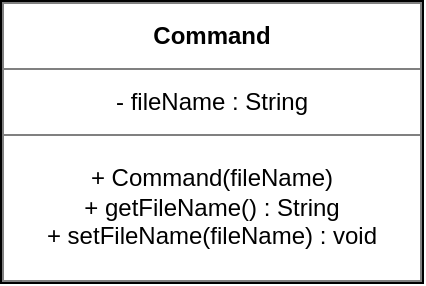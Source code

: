 <mxfile>
    <diagram id="TjJbfTSE7TTEIOAYnB_a" name="Page-1">
        <mxGraphModel dx="1054" dy="497" grid="1" gridSize="10" guides="1" tooltips="1" connect="1" arrows="1" fold="1" page="1" pageScale="1" pageWidth="850" pageHeight="1100" math="0" shadow="0">
            <root>
                <mxCell id="0"/>
                <mxCell id="1" parent="0"/>
                <mxCell id="2" value="&lt;table border=&quot;1&quot; width=&quot;100%&quot; height=&quot;100%&quot; cellpadding=&quot;4&quot; style=&quot;width:100%;height:100%;border-collapse:collapse;&quot;&gt;&lt;tbody&gt;&lt;tr&gt;&lt;th align=&quot;center&quot;&gt;Command&lt;/th&gt;&lt;/tr&gt;&lt;tr&gt;&lt;td align=&quot;center&quot;&gt;- fileName : String&lt;/td&gt;&lt;/tr&gt;&lt;tr&gt;&lt;td align=&quot;center&quot;&gt;+ Command(fileName)&lt;br&gt;+ getFileName() : String&lt;br&gt;+ setFileName(fileName) : void&lt;/td&gt;&lt;/tr&gt;&lt;/tbody&gt;&lt;/table&gt;" style="text;html=1;whiteSpace=wrap;strokeColor=default;fillColor=default;overflow=fill;strokeWidth=2;" vertex="1" parent="1">
                    <mxGeometry x="350" y="190" width="210" height="140" as="geometry"/>
                </mxCell>
            </root>
        </mxGraphModel>
    </diagram>
</mxfile>